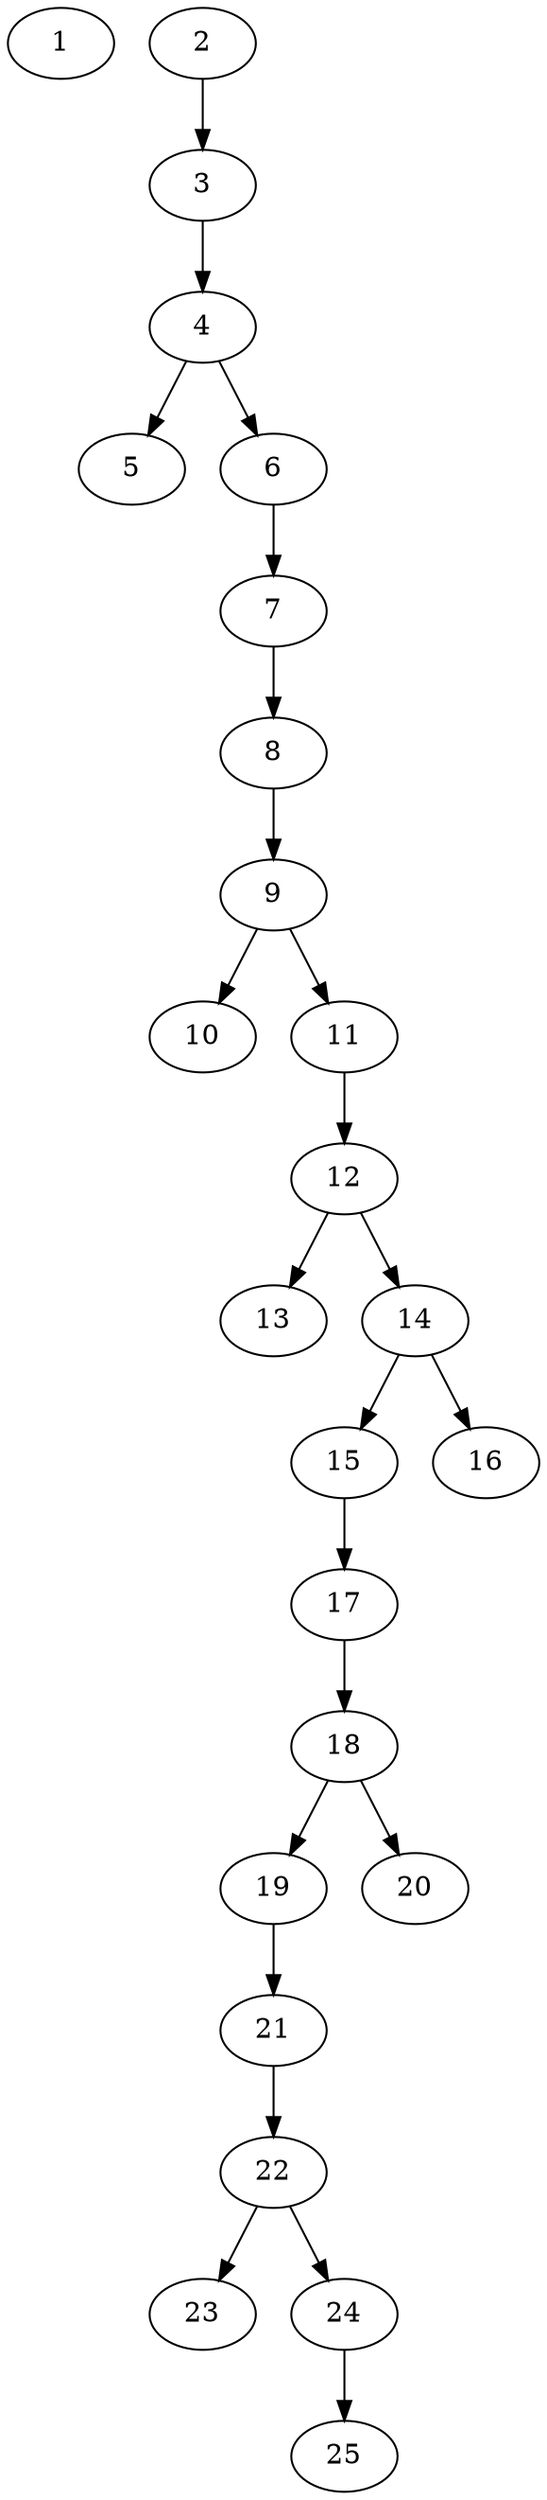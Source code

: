// DAG automatically generated by daggen at Thu Oct  3 14:00:39 2019
// ./daggen --dot -n 25 --ccr 0.5 --fat 0.3 --regular 0.5 --density 0.5 --mindata 5242880 --maxdata 52428800 
digraph G {
  1 [size="39565312", alpha="0.14", expect_size="19782656"] 
  2 [size="97712128", alpha="0.13", expect_size="48856064"] 
  2 -> 3 [size ="48856064"]
  3 [size="72818688", alpha="0.11", expect_size="36409344"] 
  3 -> 4 [size ="36409344"]
  4 [size="13238272", alpha="0.14", expect_size="6619136"] 
  4 -> 5 [size ="6619136"]
  4 -> 6 [size ="6619136"]
  5 [size="94922752", alpha="0.19", expect_size="47461376"] 
  6 [size="45156352", alpha="0.01", expect_size="22578176"] 
  6 -> 7 [size ="22578176"]
  7 [size="60626944", alpha="0.00", expect_size="30313472"] 
  7 -> 8 [size ="30313472"]
  8 [size="88844288", alpha="0.11", expect_size="44422144"] 
  8 -> 9 [size ="44422144"]
  9 [size="12886016", alpha="0.03", expect_size="6443008"] 
  9 -> 10 [size ="6443008"]
  9 -> 11 [size ="6443008"]
  10 [size="57989120", alpha="0.18", expect_size="28994560"] 
  11 [size="85071872", alpha="0.07", expect_size="42535936"] 
  11 -> 12 [size ="42535936"]
  12 [size="55447552", alpha="0.13", expect_size="27723776"] 
  12 -> 13 [size ="27723776"]
  12 -> 14 [size ="27723776"]
  13 [size="21571584", alpha="0.18", expect_size="10785792"] 
  14 [size="74688512", alpha="0.01", expect_size="37344256"] 
  14 -> 15 [size ="37344256"]
  14 -> 16 [size ="37344256"]
  15 [size="46059520", alpha="0.19", expect_size="23029760"] 
  15 -> 17 [size ="23029760"]
  16 [size="42649600", alpha="0.16", expect_size="21324800"] 
  17 [size="47863808", alpha="0.16", expect_size="23931904"] 
  17 -> 18 [size ="23931904"]
  18 [size="48955392", alpha="0.09", expect_size="24477696"] 
  18 -> 19 [size ="24477696"]
  18 -> 20 [size ="24477696"]
  19 [size="99801088", alpha="0.04", expect_size="49900544"] 
  19 -> 21 [size ="49900544"]
  20 [size="17475584", alpha="0.06", expect_size="8737792"] 
  21 [size="102328320", alpha="0.15", expect_size="51164160"] 
  21 -> 22 [size ="51164160"]
  22 [size="42102784", alpha="0.02", expect_size="21051392"] 
  22 -> 23 [size ="21051392"]
  22 -> 24 [size ="21051392"]
  23 [size="10768384", alpha="0.02", expect_size="5384192"] 
  24 [size="97204224", alpha="0.03", expect_size="48602112"] 
  24 -> 25 [size ="48602112"]
  25 [size="102445056", alpha="0.02", expect_size="51222528"] 
}
